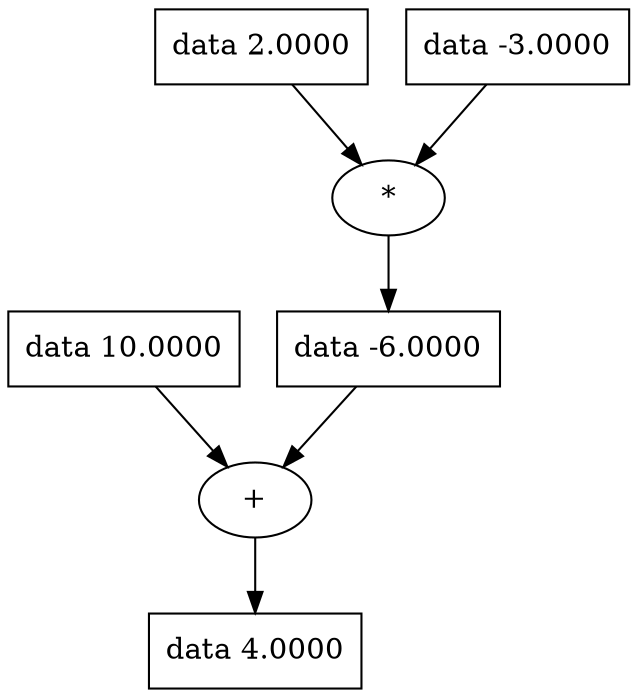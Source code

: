 digraph {
	graph [randdir=LR]
	547628063264 [label="{data 4.0000}" shape=record]
	"547628063264+" [label="+"]
	"547628063264+" -> 547628063264
	547628062984 [label="{data 2.0000}" shape=record]
	547628063096 [label="{data -3.0000}" shape=record]
	547628063152 [label="{data 10.0000}" shape=record]
	547628063208 [label="{data -6.0000}" shape=record]
	"547628063208*" [label="*"]
	"547628063208*" -> 547628063208
	547628063096 -> "547628063208*"
	547628062984 -> "547628063208*"
	547628063152 -> "547628063264+"
	547628063208 -> "547628063264+"
}
